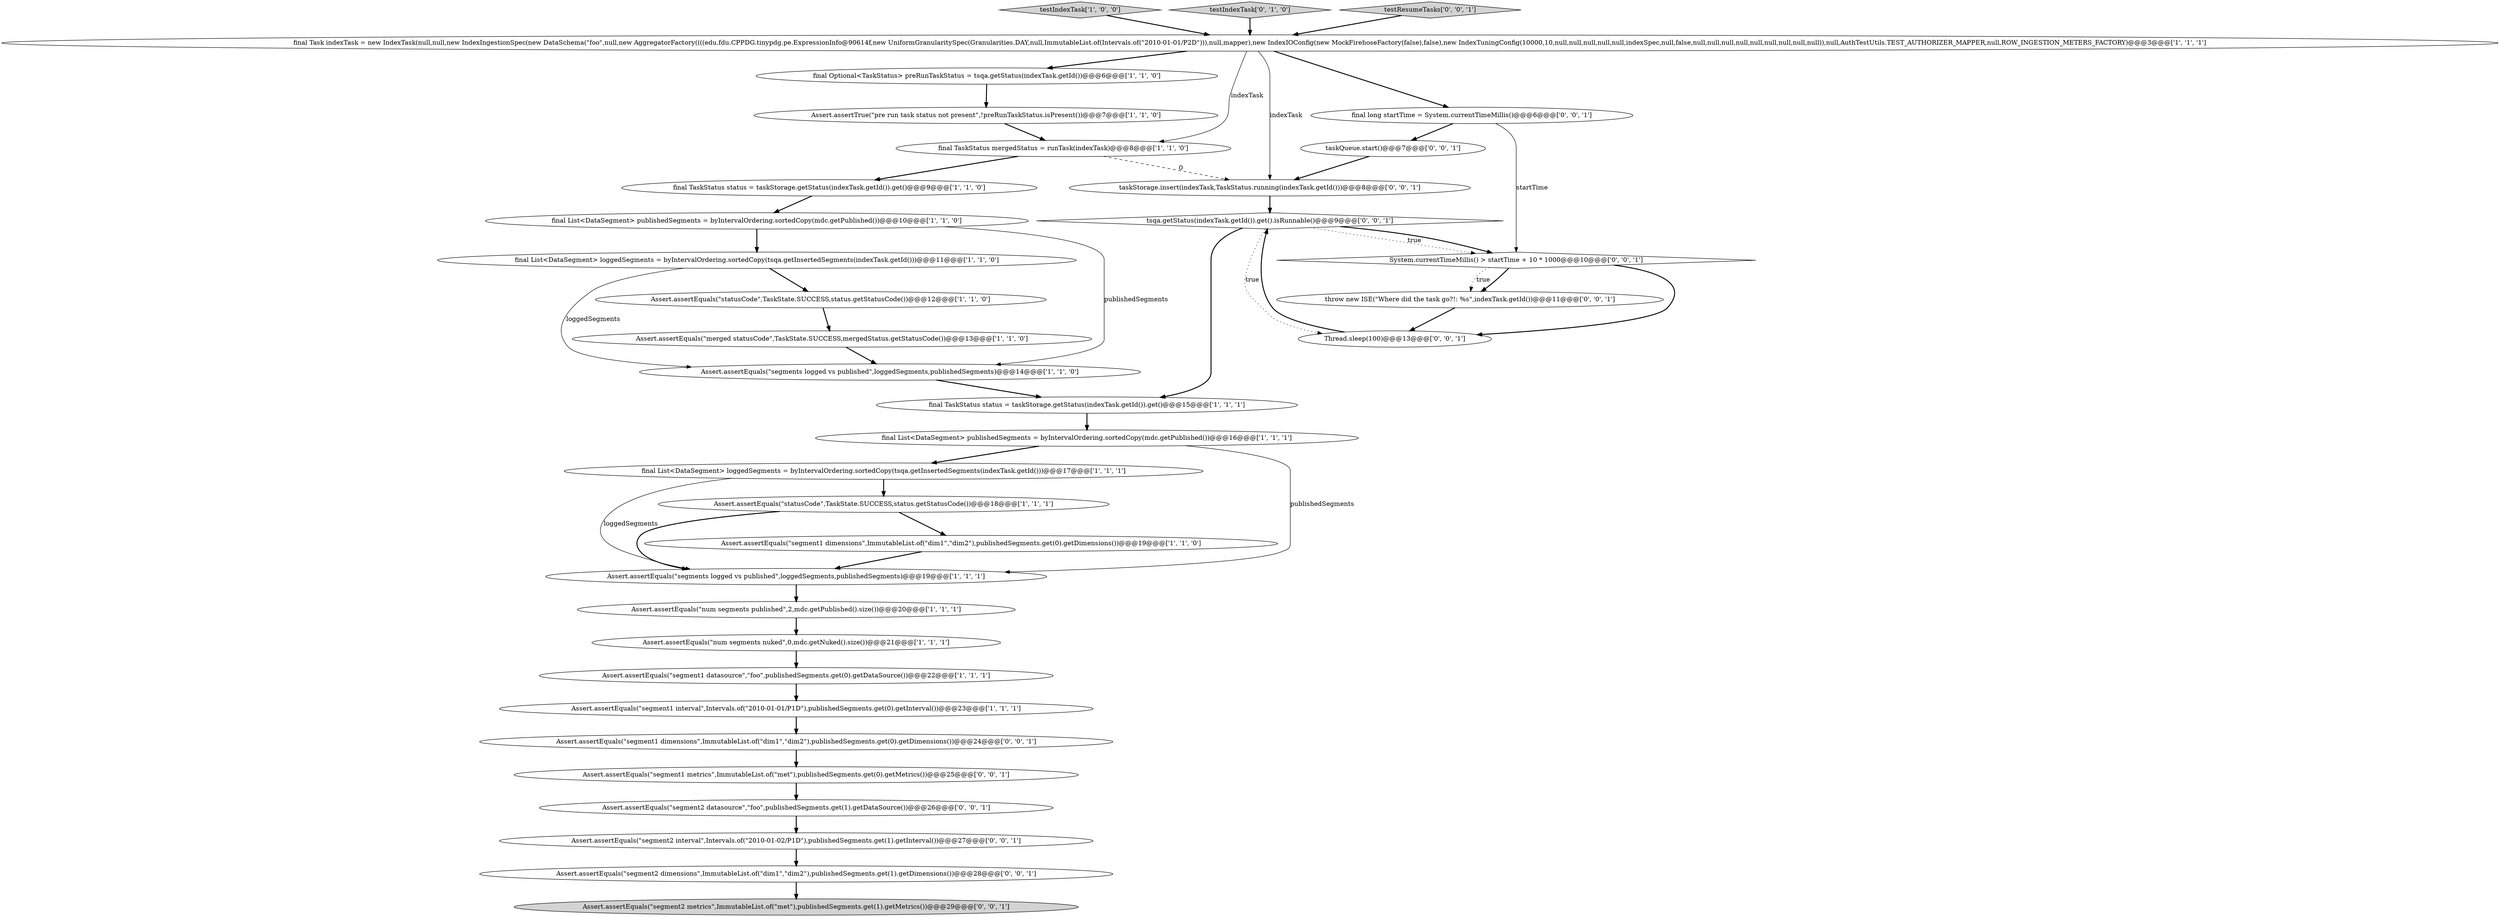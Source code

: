 digraph {
19 [style = filled, label = "Assert.assertEquals(\"statusCode\",TaskState.SUCCESS,status.getStatusCode())@@@18@@@['1', '1', '1']", fillcolor = white, shape = ellipse image = "AAA0AAABBB1BBB"];
30 [style = filled, label = "Assert.assertEquals(\"segment2 metrics\",ImmutableList.of(\"met\"),publishedSegments.get(1).getMetrics())@@@29@@@['0', '0', '1']", fillcolor = lightgray, shape = ellipse image = "AAA0AAABBB3BBB"];
29 [style = filled, label = "taskQueue.start()@@@7@@@['0', '0', '1']", fillcolor = white, shape = ellipse image = "AAA0AAABBB3BBB"];
17 [style = filled, label = "Assert.assertEquals(\"segment1 datasource\",\"foo\",publishedSegments.get(0).getDataSource())@@@22@@@['1', '1', '1']", fillcolor = white, shape = ellipse image = "AAA0AAABBB1BBB"];
15 [style = filled, label = "Assert.assertEquals(\"segments logged vs published\",loggedSegments,publishedSegments)@@@19@@@['1', '1', '1']", fillcolor = white, shape = ellipse image = "AAA0AAABBB1BBB"];
10 [style = filled, label = "Assert.assertEquals(\"num segments published\",2,mdc.getPublished().size())@@@20@@@['1', '1', '1']", fillcolor = white, shape = ellipse image = "AAA0AAABBB1BBB"];
31 [style = filled, label = "Assert.assertEquals(\"segment2 dimensions\",ImmutableList.of(\"dim1\",\"dim2\"),publishedSegments.get(1).getDimensions())@@@28@@@['0', '0', '1']", fillcolor = white, shape = ellipse image = "AAA0AAABBB3BBB"];
6 [style = filled, label = "Assert.assertEquals(\"merged statusCode\",TaskState.SUCCESS,mergedStatus.getStatusCode())@@@13@@@['1', '1', '0']", fillcolor = white, shape = ellipse image = "AAA0AAABBB1BBB"];
9 [style = filled, label = "Assert.assertEquals(\"segment1 interval\",Intervals.of(\"2010-01-01/P1D\"),publishedSegments.get(0).getInterval())@@@23@@@['1', '1', '1']", fillcolor = white, shape = ellipse image = "AAA0AAABBB1BBB"];
18 [style = filled, label = "final List<DataSegment> publishedSegments = byIntervalOrdering.sortedCopy(mdc.getPublished())@@@10@@@['1', '1', '0']", fillcolor = white, shape = ellipse image = "AAA0AAABBB1BBB"];
11 [style = filled, label = "Assert.assertEquals(\"segment1 dimensions\",ImmutableList.of(\"dim1\",\"dim2\"),publishedSegments.get(0).getDimensions())@@@19@@@['1', '1', '0']", fillcolor = white, shape = ellipse image = "AAA0AAABBB1BBB"];
16 [style = filled, label = "testIndexTask['1', '0', '0']", fillcolor = lightgray, shape = diamond image = "AAA0AAABBB1BBB"];
33 [style = filled, label = "final long startTime = System.currentTimeMillis()@@@6@@@['0', '0', '1']", fillcolor = white, shape = ellipse image = "AAA0AAABBB3BBB"];
1 [style = filled, label = "Assert.assertEquals(\"statusCode\",TaskState.SUCCESS,status.getStatusCode())@@@12@@@['1', '1', '0']", fillcolor = white, shape = ellipse image = "AAA0AAABBB1BBB"];
5 [style = filled, label = "Assert.assertEquals(\"num segments nuked\",0,mdc.getNuked().size())@@@21@@@['1', '1', '1']", fillcolor = white, shape = ellipse image = "AAA0AAABBB1BBB"];
26 [style = filled, label = "Thread.sleep(100)@@@13@@@['0', '0', '1']", fillcolor = white, shape = ellipse image = "AAA0AAABBB3BBB"];
34 [style = filled, label = "Assert.assertEquals(\"segment1 dimensions\",ImmutableList.of(\"dim1\",\"dim2\"),publishedSegments.get(0).getDimensions())@@@24@@@['0', '0', '1']", fillcolor = white, shape = ellipse image = "AAA0AAABBB3BBB"];
0 [style = filled, label = "Assert.assertTrue(\"pre run task status not present\",!preRunTaskStatus.isPresent())@@@7@@@['1', '1', '0']", fillcolor = white, shape = ellipse image = "AAA0AAABBB1BBB"];
12 [style = filled, label = "Assert.assertEquals(\"segments logged vs published\",loggedSegments,publishedSegments)@@@14@@@['1', '1', '0']", fillcolor = white, shape = ellipse image = "AAA0AAABBB1BBB"];
21 [style = filled, label = "testIndexTask['0', '1', '0']", fillcolor = lightgray, shape = diamond image = "AAA0AAABBB2BBB"];
32 [style = filled, label = "testResumeTasks['0', '0', '1']", fillcolor = lightgray, shape = diamond image = "AAA0AAABBB3BBB"];
24 [style = filled, label = "tsqa.getStatus(indexTask.getId()).get().isRunnable()@@@9@@@['0', '0', '1']", fillcolor = white, shape = diamond image = "AAA0AAABBB3BBB"];
7 [style = filled, label = "final List<DataSegment> loggedSegments = byIntervalOrdering.sortedCopy(tsqa.getInsertedSegments(indexTask.getId()))@@@11@@@['1', '1', '0']", fillcolor = white, shape = ellipse image = "AAA0AAABBB1BBB"];
22 [style = filled, label = "Assert.assertEquals(\"segment1 metrics\",ImmutableList.of(\"met\"),publishedSegments.get(0).getMetrics())@@@25@@@['0', '0', '1']", fillcolor = white, shape = ellipse image = "AAA0AAABBB3BBB"];
28 [style = filled, label = "taskStorage.insert(indexTask,TaskStatus.running(indexTask.getId()))@@@8@@@['0', '0', '1']", fillcolor = white, shape = ellipse image = "AAA0AAABBB3BBB"];
8 [style = filled, label = "final Task indexTask = new IndexTask(null,null,new IndexIngestionSpec(new DataSchema(\"foo\",null,new AggregatorFactory((((edu.fdu.CPPDG.tinypdg.pe.ExpressionInfo@90614f,new UniformGranularitySpec(Granularities.DAY,null,ImmutableList.of(Intervals.of(\"2010-01-01/P2D\"))),null,mapper),new IndexIOConfig(new MockFirehoseFactory(false),false),new IndexTuningConfig(10000,10,null,null,null,null,null,indexSpec,null,false,null,null,null,null,null,null,null,null,null)),null,AuthTestUtils.TEST_AUTHORIZER_MAPPER,null,ROW_INGESTION_METERS_FACTORY)@@@3@@@['1', '1', '1']", fillcolor = white, shape = ellipse image = "AAA0AAABBB1BBB"];
27 [style = filled, label = "System.currentTimeMillis() > startTime + 10 * 1000@@@10@@@['0', '0', '1']", fillcolor = white, shape = diamond image = "AAA0AAABBB3BBB"];
35 [style = filled, label = "throw new ISE(\"Where did the task go?!: %s\",indexTask.getId())@@@11@@@['0', '0', '1']", fillcolor = white, shape = ellipse image = "AAA0AAABBB3BBB"];
4 [style = filled, label = "final TaskStatus status = taskStorage.getStatus(indexTask.getId()).get()@@@9@@@['1', '1', '0']", fillcolor = white, shape = ellipse image = "AAA0AAABBB1BBB"];
14 [style = filled, label = "final List<DataSegment> publishedSegments = byIntervalOrdering.sortedCopy(mdc.getPublished())@@@16@@@['1', '1', '1']", fillcolor = white, shape = ellipse image = "AAA0AAABBB1BBB"];
23 [style = filled, label = "Assert.assertEquals(\"segment2 interval\",Intervals.of(\"2010-01-02/P1D\"),publishedSegments.get(1).getInterval())@@@27@@@['0', '0', '1']", fillcolor = white, shape = ellipse image = "AAA0AAABBB3BBB"];
20 [style = filled, label = "final TaskStatus mergedStatus = runTask(indexTask)@@@8@@@['1', '1', '0']", fillcolor = white, shape = ellipse image = "AAA0AAABBB1BBB"];
25 [style = filled, label = "Assert.assertEquals(\"segment2 datasource\",\"foo\",publishedSegments.get(1).getDataSource())@@@26@@@['0', '0', '1']", fillcolor = white, shape = ellipse image = "AAA0AAABBB3BBB"];
3 [style = filled, label = "final List<DataSegment> loggedSegments = byIntervalOrdering.sortedCopy(tsqa.getInsertedSegments(indexTask.getId()))@@@17@@@['1', '1', '1']", fillcolor = white, shape = ellipse image = "AAA0AAABBB1BBB"];
2 [style = filled, label = "final Optional<TaskStatus> preRunTaskStatus = tsqa.getStatus(indexTask.getId())@@@6@@@['1', '1', '0']", fillcolor = white, shape = ellipse image = "AAA0AAABBB1BBB"];
13 [style = filled, label = "final TaskStatus status = taskStorage.getStatus(indexTask.getId()).get()@@@15@@@['1', '1', '1']", fillcolor = white, shape = ellipse image = "AAA0AAABBB1BBB"];
23->31 [style = bold, label=""];
14->3 [style = bold, label=""];
8->33 [style = bold, label=""];
22->25 [style = bold, label=""];
15->10 [style = bold, label=""];
8->20 [style = solid, label="indexTask"];
7->1 [style = bold, label=""];
16->8 [style = bold, label=""];
25->23 [style = bold, label=""];
17->9 [style = bold, label=""];
9->34 [style = bold, label=""];
20->28 [style = dashed, label="0"];
21->8 [style = bold, label=""];
19->11 [style = bold, label=""];
4->18 [style = bold, label=""];
8->28 [style = solid, label="indexTask"];
18->12 [style = solid, label="publishedSegments"];
7->12 [style = solid, label="loggedSegments"];
24->27 [style = dotted, label="true"];
26->24 [style = bold, label=""];
5->17 [style = bold, label=""];
27->35 [style = bold, label=""];
11->15 [style = bold, label=""];
20->4 [style = bold, label=""];
34->22 [style = bold, label=""];
33->29 [style = bold, label=""];
29->28 [style = bold, label=""];
12->13 [style = bold, label=""];
2->0 [style = bold, label=""];
1->6 [style = bold, label=""];
32->8 [style = bold, label=""];
10->5 [style = bold, label=""];
14->15 [style = solid, label="publishedSegments"];
8->2 [style = bold, label=""];
3->19 [style = bold, label=""];
24->26 [style = dotted, label="true"];
31->30 [style = bold, label=""];
28->24 [style = bold, label=""];
0->20 [style = bold, label=""];
33->27 [style = solid, label="startTime"];
19->15 [style = bold, label=""];
18->7 [style = bold, label=""];
27->35 [style = dotted, label="true"];
3->15 [style = solid, label="loggedSegments"];
13->14 [style = bold, label=""];
24->27 [style = bold, label=""];
35->26 [style = bold, label=""];
24->13 [style = bold, label=""];
27->26 [style = bold, label=""];
6->12 [style = bold, label=""];
}
